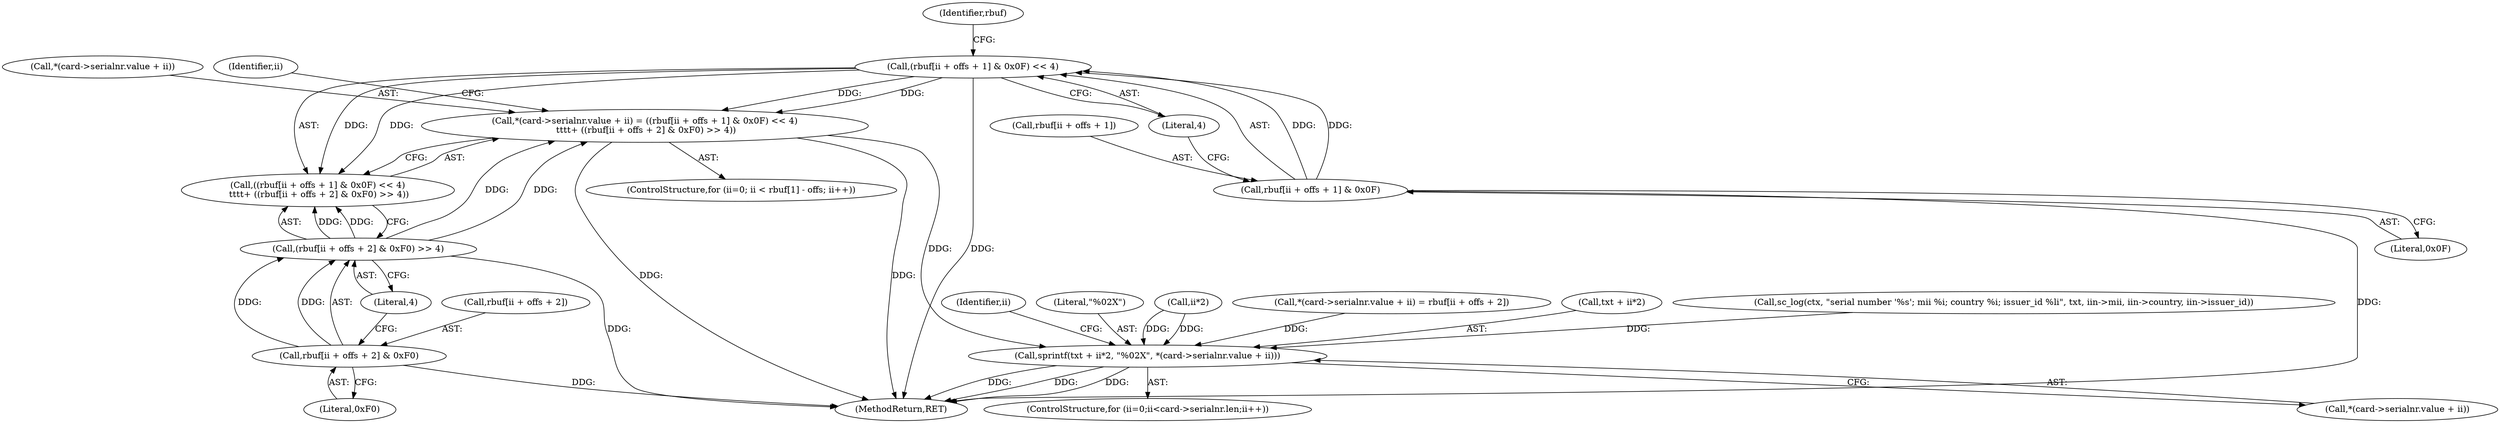 digraph "0_OpenSC_8fe377e93b4b56060e5bbfb6f3142ceaeca744fa_10@integer" {
"1000327" [label="(Call,*(card->serialnr.value + ii) = ((rbuf[ii + offs + 1] & 0x0F) << 4)\n \t\t\t\t+ ((rbuf[ii + offs + 2] & 0xF0) >> 4))"];
"1000337" [label="(Call,(rbuf[ii + offs + 1] & 0x0F) << 4)"];
"1000338" [label="(Call,rbuf[ii + offs + 1] & 0x0F)"];
"1000348" [label="(Call,(rbuf[ii + offs + 2] & 0xF0) >> 4)"];
"1000349" [label="(Call,rbuf[ii + offs + 2] & 0xF0)"];
"1000420" [label="(Call,sprintf(txt + ii*2, \"%02X\", *(card->serialnr.value + ii)))"];
"1000423" [label="(Call,ii*2)"];
"1000357" [label="(Literal,0xF0)"];
"1000326" [label="(Identifier,ii)"];
"1000328" [label="(Call,*(card->serialnr.value + ii))"];
"1000435" [label="(Call,sc_log(ctx, \"serial number '%s'; mii %i; country %i; issuer_id %li\", txt, iin->mii, iin->country, iin->issuer_id))"];
"1000339" [label="(Call,rbuf[ii + offs + 1])"];
"1000358" [label="(Literal,4)"];
"1000314" [label="(ControlStructure,for (ii=0; ii < rbuf[1] - offs; ii++))"];
"1000407" [label="(ControlStructure,for (ii=0;ii<card->serialnr.len;ii++))"];
"1000338" [label="(Call,rbuf[ii + offs + 1] & 0x0F)"];
"1000464" [label="(MethodReturn,RET)"];
"1000348" [label="(Call,(rbuf[ii + offs + 2] & 0xF0) >> 4)"];
"1000419" [label="(Identifier,ii)"];
"1000426" [label="(Literal,\"%02X\")"];
"1000427" [label="(Call,*(card->serialnr.value + ii))"];
"1000350" [label="(Call,rbuf[ii + offs + 2])"];
"1000381" [label="(Call,*(card->serialnr.value + ii) = rbuf[ii + offs + 2])"];
"1000346" [label="(Literal,0x0F)"];
"1000349" [label="(Call,rbuf[ii + offs + 2] & 0xF0)"];
"1000327" [label="(Call,*(card->serialnr.value + ii) = ((rbuf[ii + offs + 1] & 0x0F) << 4)\n \t\t\t\t+ ((rbuf[ii + offs + 2] & 0xF0) >> 4))"];
"1000347" [label="(Literal,4)"];
"1000337" [label="(Call,(rbuf[ii + offs + 1] & 0x0F) << 4)"];
"1000336" [label="(Call,((rbuf[ii + offs + 1] & 0x0F) << 4)\n \t\t\t\t+ ((rbuf[ii + offs + 2] & 0xF0) >> 4))"];
"1000421" [label="(Call,txt + ii*2)"];
"1000351" [label="(Identifier,rbuf)"];
"1000420" [label="(Call,sprintf(txt + ii*2, \"%02X\", *(card->serialnr.value + ii)))"];
"1000327" -> "1000314"  [label="AST: "];
"1000327" -> "1000336"  [label="CFG: "];
"1000328" -> "1000327"  [label="AST: "];
"1000336" -> "1000327"  [label="AST: "];
"1000326" -> "1000327"  [label="CFG: "];
"1000327" -> "1000464"  [label="DDG: "];
"1000327" -> "1000464"  [label="DDG: "];
"1000337" -> "1000327"  [label="DDG: "];
"1000337" -> "1000327"  [label="DDG: "];
"1000348" -> "1000327"  [label="DDG: "];
"1000348" -> "1000327"  [label="DDG: "];
"1000327" -> "1000420"  [label="DDG: "];
"1000337" -> "1000336"  [label="AST: "];
"1000337" -> "1000347"  [label="CFG: "];
"1000338" -> "1000337"  [label="AST: "];
"1000347" -> "1000337"  [label="AST: "];
"1000351" -> "1000337"  [label="CFG: "];
"1000337" -> "1000464"  [label="DDG: "];
"1000337" -> "1000336"  [label="DDG: "];
"1000337" -> "1000336"  [label="DDG: "];
"1000338" -> "1000337"  [label="DDG: "];
"1000338" -> "1000337"  [label="DDG: "];
"1000338" -> "1000346"  [label="CFG: "];
"1000339" -> "1000338"  [label="AST: "];
"1000346" -> "1000338"  [label="AST: "];
"1000347" -> "1000338"  [label="CFG: "];
"1000338" -> "1000464"  [label="DDG: "];
"1000348" -> "1000336"  [label="AST: "];
"1000348" -> "1000358"  [label="CFG: "];
"1000349" -> "1000348"  [label="AST: "];
"1000358" -> "1000348"  [label="AST: "];
"1000336" -> "1000348"  [label="CFG: "];
"1000348" -> "1000464"  [label="DDG: "];
"1000348" -> "1000336"  [label="DDG: "];
"1000348" -> "1000336"  [label="DDG: "];
"1000349" -> "1000348"  [label="DDG: "];
"1000349" -> "1000348"  [label="DDG: "];
"1000349" -> "1000357"  [label="CFG: "];
"1000350" -> "1000349"  [label="AST: "];
"1000357" -> "1000349"  [label="AST: "];
"1000358" -> "1000349"  [label="CFG: "];
"1000349" -> "1000464"  [label="DDG: "];
"1000420" -> "1000407"  [label="AST: "];
"1000420" -> "1000427"  [label="CFG: "];
"1000421" -> "1000420"  [label="AST: "];
"1000426" -> "1000420"  [label="AST: "];
"1000427" -> "1000420"  [label="AST: "];
"1000419" -> "1000420"  [label="CFG: "];
"1000420" -> "1000464"  [label="DDG: "];
"1000420" -> "1000464"  [label="DDG: "];
"1000420" -> "1000464"  [label="DDG: "];
"1000435" -> "1000420"  [label="DDG: "];
"1000423" -> "1000420"  [label="DDG: "];
"1000423" -> "1000420"  [label="DDG: "];
"1000381" -> "1000420"  [label="DDG: "];
}

